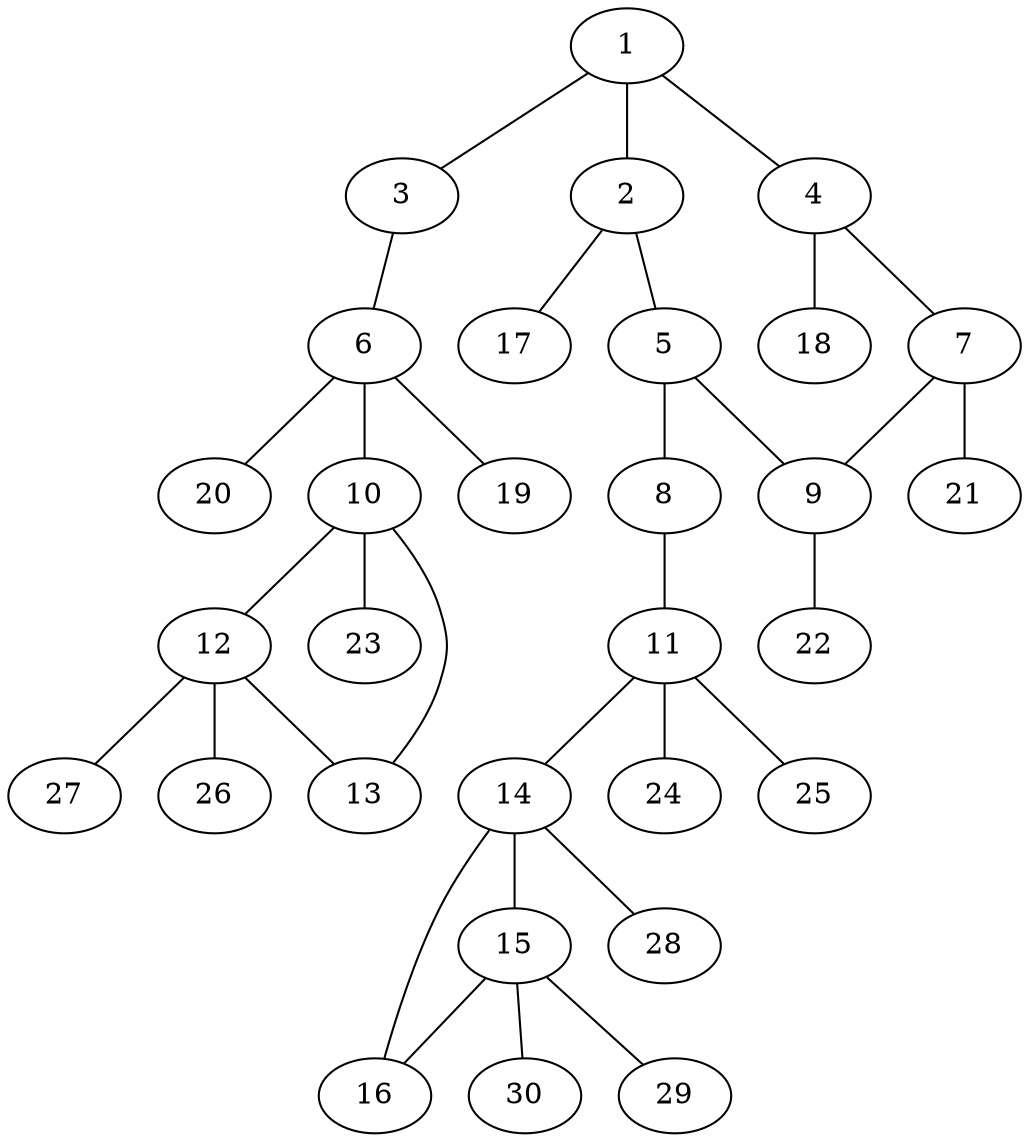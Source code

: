 graph molecule_485 {
	1	 [chem=C];
	2	 [chem=C];
	1 -- 2	 [valence=2];
	3	 [chem=O];
	1 -- 3	 [valence=1];
	4	 [chem=C];
	1 -- 4	 [valence=1];
	5	 [chem=C];
	2 -- 5	 [valence=1];
	17	 [chem=H];
	2 -- 17	 [valence=1];
	6	 [chem=C];
	3 -- 6	 [valence=1];
	7	 [chem=C];
	4 -- 7	 [valence=2];
	18	 [chem=H];
	4 -- 18	 [valence=1];
	8	 [chem=O];
	5 -- 8	 [valence=1];
	9	 [chem=C];
	5 -- 9	 [valence=2];
	10	 [chem=C];
	6 -- 10	 [valence=1];
	19	 [chem=H];
	6 -- 19	 [valence=1];
	20	 [chem=H];
	6 -- 20	 [valence=1];
	7 -- 9	 [valence=1];
	21	 [chem=H];
	7 -- 21	 [valence=1];
	11	 [chem=C];
	8 -- 11	 [valence=1];
	22	 [chem=H];
	9 -- 22	 [valence=1];
	12	 [chem=C];
	10 -- 12	 [valence=1];
	13	 [chem=O];
	10 -- 13	 [valence=1];
	23	 [chem=H];
	10 -- 23	 [valence=1];
	14	 [chem=C];
	11 -- 14	 [valence=1];
	24	 [chem=H];
	11 -- 24	 [valence=1];
	25	 [chem=H];
	11 -- 25	 [valence=1];
	12 -- 13	 [valence=1];
	26	 [chem=H];
	12 -- 26	 [valence=1];
	27	 [chem=H];
	12 -- 27	 [valence=1];
	15	 [chem=C];
	14 -- 15	 [valence=1];
	16	 [chem=O];
	14 -- 16	 [valence=1];
	28	 [chem=H];
	14 -- 28	 [valence=1];
	15 -- 16	 [valence=1];
	29	 [chem=H];
	15 -- 29	 [valence=1];
	30	 [chem=H];
	15 -- 30	 [valence=1];
}

